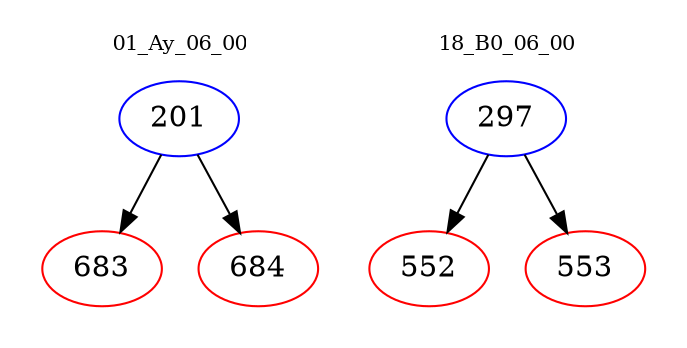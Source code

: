 digraph{
subgraph cluster_0 {
color = white
label = "01_Ay_06_00";
fontsize=10;
T0_201 [label="201", color="blue"]
T0_201 -> T0_683 [color="black"]
T0_683 [label="683", color="red"]
T0_201 -> T0_684 [color="black"]
T0_684 [label="684", color="red"]
}
subgraph cluster_1 {
color = white
label = "18_B0_06_00";
fontsize=10;
T1_297 [label="297", color="blue"]
T1_297 -> T1_552 [color="black"]
T1_552 [label="552", color="red"]
T1_297 -> T1_553 [color="black"]
T1_553 [label="553", color="red"]
}
}
